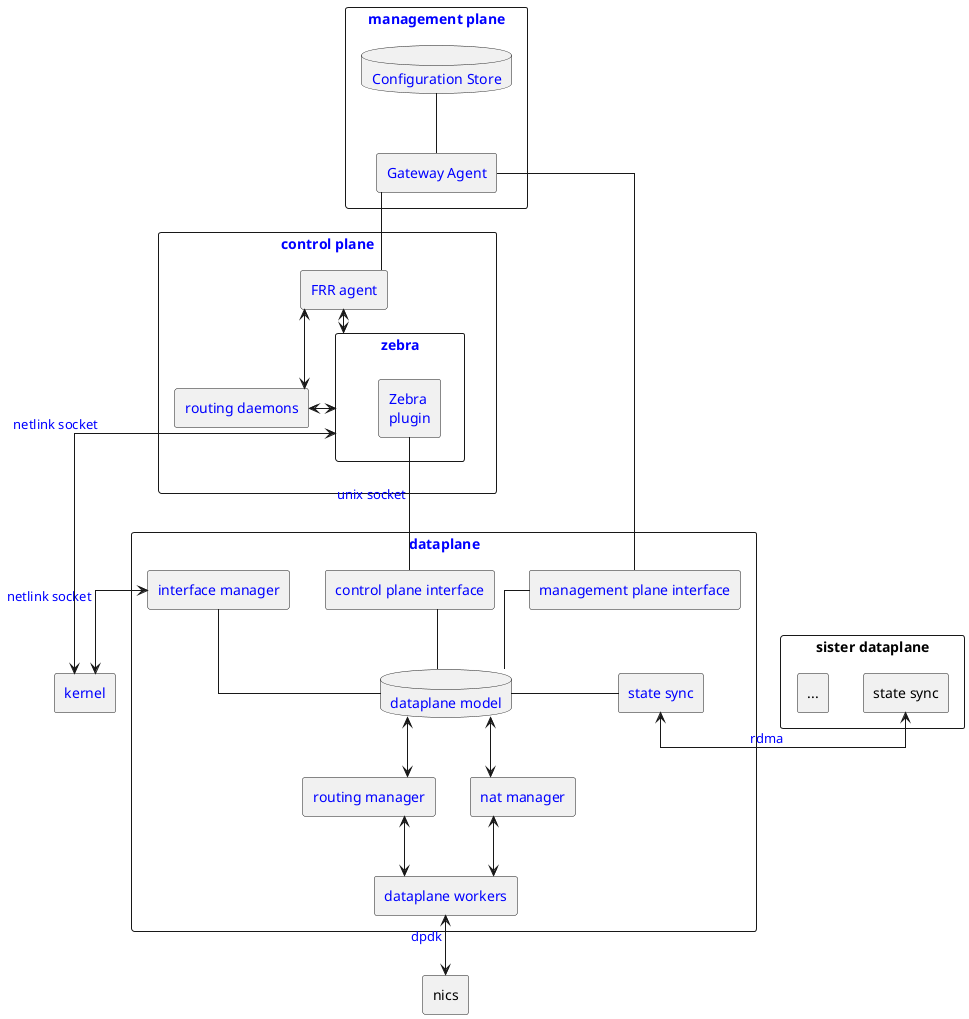 @startuml
skinparam hyperlinkUnderline false
skinparam linetype ortho
!unquoted function $link($name, $url)
!return "[[" + $url + " " + $name + "]]"
!endfunction

!$q = { "uote": "\"" }

!$doc_links = {
  "config_store": { "text": "Configuration Store", "url": "#configuration-store" },
  "gateway_agent": { "text": "Gateway Agent", "url": "#gateway-agent" },
  "frr_agent": { "text": "FRR agent", "url": "#frr-agent" },
  "zebra": { "text": "zebra", "url": "https://docs.frrouting.org/en/latest/zebra.html" },
  "routing_daemons": { "text": "routing daemons", "url": "#routing-daemons" },
  "zebra_plugin": { "text": "Zebra\\nplugin", "url": "#zebra-plugin" },
  "kernel": { "text": "kernel", "url": "https://en.wikipedia.org/wiki/Linux_kernel" },
  "interface_manager": { "text": "interface manager", "url": "#interface-manager" },
  "routing_manager": { "text": "routing manager", "url": "#routing-manager" },
  "dataplane_workers": { "text": "dataplane workers", "url": "#dataplane-workers" },
  "nat_manager": { "text": "nat manager", "url": "#nat-manager" },
  "control_plane_interface": { "text": "control plane interface", "url": "#control-plane-interface" },
  "management_plane_interface": { "text": "management plane interface", "url": "#management-plane-interface" },
  "state_sync": { "text": "state sync", "url": "#state-sync" },
  "dataplane_model": { "text": "dataplane model", "url": "#dataplane-model" },
  "management_plane": { "text": "management plane", "url": "#management-plane" },
  "control_plane": { "text": "control plane", "url": "#control-plane" },
  "dataplane": { "text": "dataplane", "url": "#dataplane" }
}

!unquoted function $linked($key)
	!return $link($doc_links[$key].text, $doc_links[$key].url)
!endfunction

!unquoted function $r($key)
  !return "rectangle " + $key + " as " + $q.uote + $linked($key) + $q.uote
!endfunction

!unquoted function $db($key)
  !return "database " + $key + " as " + $q.uote + $linked($key) + $q.uote
!endfunction

$r(management_plane) {
  $r(gateway_agent)
  $db(config_store)
}

$r(kernel)

$r(control_plane) {
  $r(routing_daemons)
  $r(zebra) {
    $r(zebra_plugin)
  }
  $r(frr_agent)
}

$r(dataplane) {
  $r(control_plane_interface)
  $r(management_plane_interface)
  $db(dataplane_model)
  $r(routing_manager)
  $r(nat_manager)
  $r(state_sync)
  $r(interface_manager)
  $r(dataplane_workers)
}

rectangle sister_dataplane as "sister dataplane" {
  rectangle rest as "..."
  rectangle sister_state_sync as "state sync"
}

rectangle nics

control_plane_interface -- dataplane_model
dataplane_workers <--> nics : [[ https://www.dpdk.org/ dpdk ]]
frr_agent <--> routing_daemons
frr_agent <--> zebra
gateway_agent -- frr_agent
gateway_agent -- management_plane_interface
config_store -- gateway_agent
interface_manager -- dataplane_model
interface_manager <--> kernel : [[ https://man7.org/linux/man-pages/man7/netlink.7.html netlink socket ]]
dataplane_model - state_sync
dataplane_model <--> nat_manager
dataplane_model <--> routing_manager
management_plane_interface -- dataplane_model
nat_manager <--> dataplane_workers
zebra_plugin --- control_plane_interface : [[ https://en.wikipedia.org/wiki/Unix_domain_socket unix socket ]]
routing_daemons <-> zebra
routing_manager <--> dataplane_workers
state_sync <-> sister_state_sync : [[ https://en.wikipedia.org/wiki/Remote_direct_memory_access rdma]]
zebra <-> kernel : [[ https://man7.org/linux/man-pages/man7/netlink.7.html netlink socket ]]

@enduml
